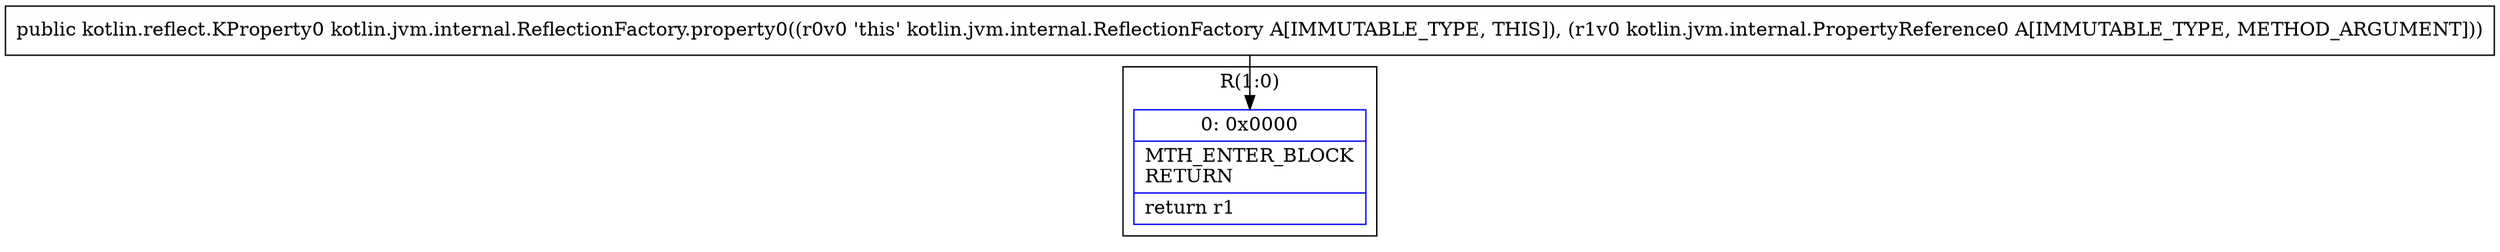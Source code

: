 digraph "CFG forkotlin.jvm.internal.ReflectionFactory.property0(Lkotlin\/jvm\/internal\/PropertyReference0;)Lkotlin\/reflect\/KProperty0;" {
subgraph cluster_Region_377125691 {
label = "R(1:0)";
node [shape=record,color=blue];
Node_0 [shape=record,label="{0\:\ 0x0000|MTH_ENTER_BLOCK\lRETURN\l|return r1\l}"];
}
MethodNode[shape=record,label="{public kotlin.reflect.KProperty0 kotlin.jvm.internal.ReflectionFactory.property0((r0v0 'this' kotlin.jvm.internal.ReflectionFactory A[IMMUTABLE_TYPE, THIS]), (r1v0 kotlin.jvm.internal.PropertyReference0 A[IMMUTABLE_TYPE, METHOD_ARGUMENT])) }"];
MethodNode -> Node_0;
}


